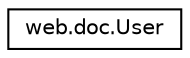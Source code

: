 digraph "Graphical Class Hierarchy"
{
 // LATEX_PDF_SIZE
  edge [fontname="Helvetica",fontsize="10",labelfontname="Helvetica",labelfontsize="10"];
  node [fontname="Helvetica",fontsize="10",shape=record];
  rankdir="LR";
  Node0 [label="web.doc.User",height=0.2,width=0.4,color="black", fillcolor="white", style="filled",URL="$d0/dec/classweb_1_1doc_1_1User.html",tooltip=" "];
}
